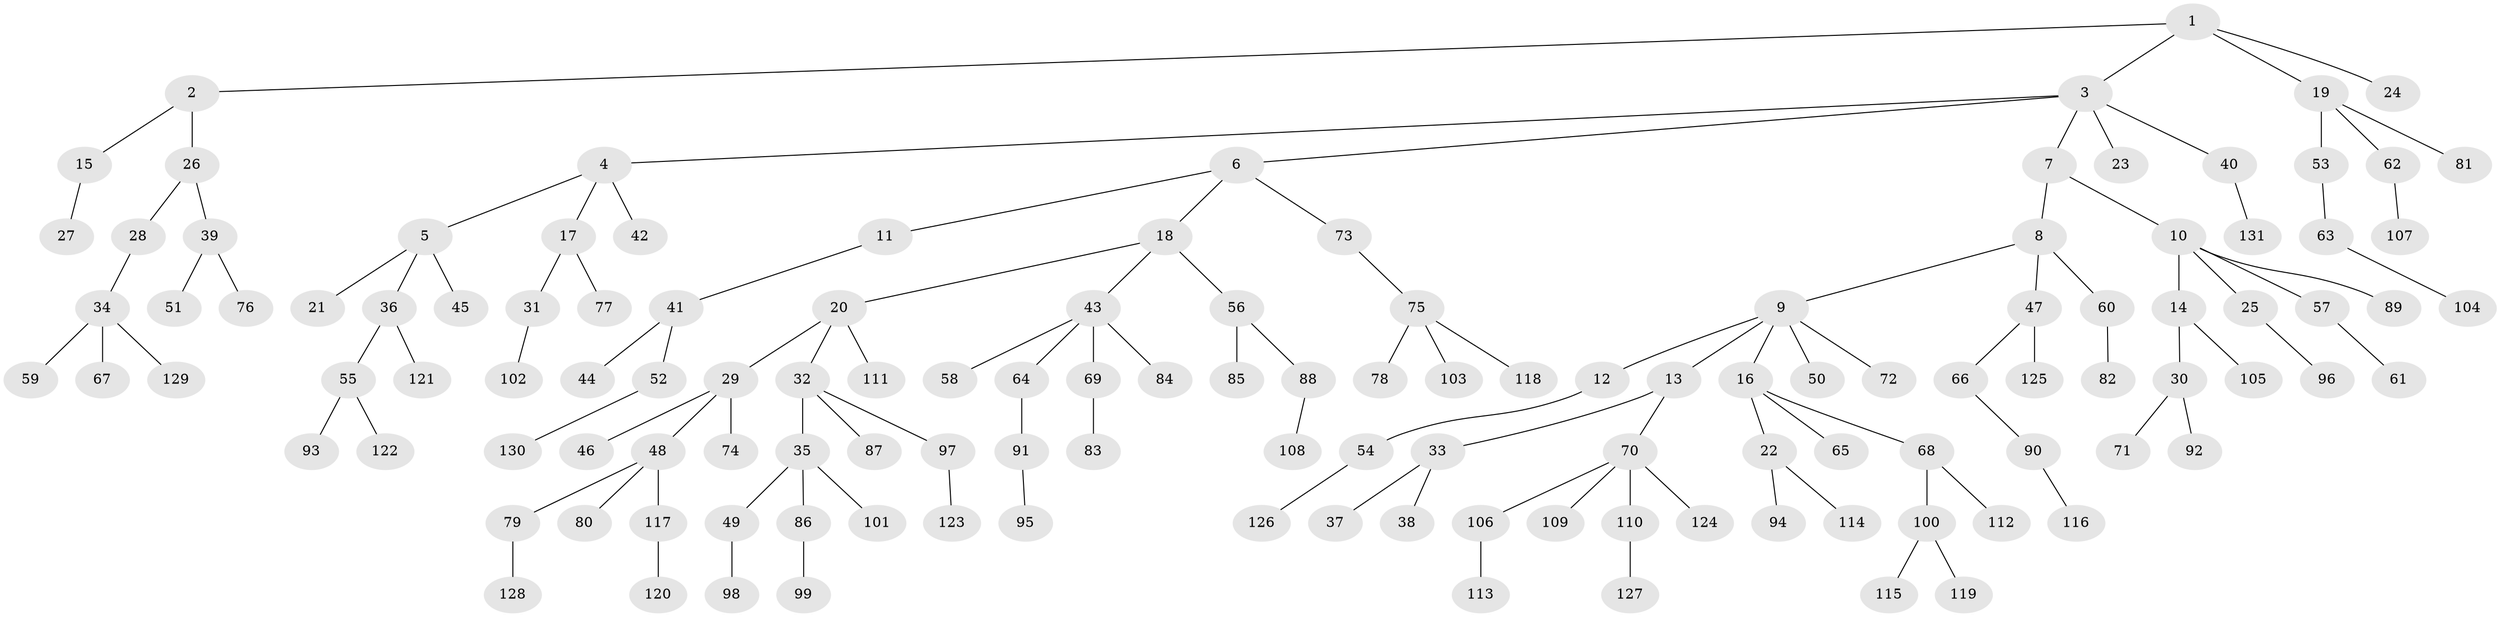 // coarse degree distribution, {6: 0.03076923076923077, 4: 0.06153846153846154, 3: 0.06153846153846154, 7: 0.03076923076923077, 5: 0.046153846153846156, 2: 0.13846153846153847, 1: 0.6307692307692307}
// Generated by graph-tools (version 1.1) at 2025/19/03/04/25 18:19:15]
// undirected, 131 vertices, 130 edges
graph export_dot {
graph [start="1"]
  node [color=gray90,style=filled];
  1;
  2;
  3;
  4;
  5;
  6;
  7;
  8;
  9;
  10;
  11;
  12;
  13;
  14;
  15;
  16;
  17;
  18;
  19;
  20;
  21;
  22;
  23;
  24;
  25;
  26;
  27;
  28;
  29;
  30;
  31;
  32;
  33;
  34;
  35;
  36;
  37;
  38;
  39;
  40;
  41;
  42;
  43;
  44;
  45;
  46;
  47;
  48;
  49;
  50;
  51;
  52;
  53;
  54;
  55;
  56;
  57;
  58;
  59;
  60;
  61;
  62;
  63;
  64;
  65;
  66;
  67;
  68;
  69;
  70;
  71;
  72;
  73;
  74;
  75;
  76;
  77;
  78;
  79;
  80;
  81;
  82;
  83;
  84;
  85;
  86;
  87;
  88;
  89;
  90;
  91;
  92;
  93;
  94;
  95;
  96;
  97;
  98;
  99;
  100;
  101;
  102;
  103;
  104;
  105;
  106;
  107;
  108;
  109;
  110;
  111;
  112;
  113;
  114;
  115;
  116;
  117;
  118;
  119;
  120;
  121;
  122;
  123;
  124;
  125;
  126;
  127;
  128;
  129;
  130;
  131;
  1 -- 2;
  1 -- 3;
  1 -- 19;
  1 -- 24;
  2 -- 15;
  2 -- 26;
  3 -- 4;
  3 -- 6;
  3 -- 7;
  3 -- 23;
  3 -- 40;
  4 -- 5;
  4 -- 17;
  4 -- 42;
  5 -- 21;
  5 -- 36;
  5 -- 45;
  6 -- 11;
  6 -- 18;
  6 -- 73;
  7 -- 8;
  7 -- 10;
  8 -- 9;
  8 -- 47;
  8 -- 60;
  9 -- 12;
  9 -- 13;
  9 -- 16;
  9 -- 50;
  9 -- 72;
  10 -- 14;
  10 -- 25;
  10 -- 57;
  10 -- 89;
  11 -- 41;
  12 -- 54;
  13 -- 33;
  13 -- 70;
  14 -- 30;
  14 -- 105;
  15 -- 27;
  16 -- 22;
  16 -- 65;
  16 -- 68;
  17 -- 31;
  17 -- 77;
  18 -- 20;
  18 -- 43;
  18 -- 56;
  19 -- 53;
  19 -- 62;
  19 -- 81;
  20 -- 29;
  20 -- 32;
  20 -- 111;
  22 -- 94;
  22 -- 114;
  25 -- 96;
  26 -- 28;
  26 -- 39;
  28 -- 34;
  29 -- 46;
  29 -- 48;
  29 -- 74;
  30 -- 71;
  30 -- 92;
  31 -- 102;
  32 -- 35;
  32 -- 87;
  32 -- 97;
  33 -- 37;
  33 -- 38;
  34 -- 59;
  34 -- 67;
  34 -- 129;
  35 -- 49;
  35 -- 86;
  35 -- 101;
  36 -- 55;
  36 -- 121;
  39 -- 51;
  39 -- 76;
  40 -- 131;
  41 -- 44;
  41 -- 52;
  43 -- 58;
  43 -- 64;
  43 -- 69;
  43 -- 84;
  47 -- 66;
  47 -- 125;
  48 -- 79;
  48 -- 80;
  48 -- 117;
  49 -- 98;
  52 -- 130;
  53 -- 63;
  54 -- 126;
  55 -- 93;
  55 -- 122;
  56 -- 85;
  56 -- 88;
  57 -- 61;
  60 -- 82;
  62 -- 107;
  63 -- 104;
  64 -- 91;
  66 -- 90;
  68 -- 100;
  68 -- 112;
  69 -- 83;
  70 -- 106;
  70 -- 109;
  70 -- 110;
  70 -- 124;
  73 -- 75;
  75 -- 78;
  75 -- 103;
  75 -- 118;
  79 -- 128;
  86 -- 99;
  88 -- 108;
  90 -- 116;
  91 -- 95;
  97 -- 123;
  100 -- 115;
  100 -- 119;
  106 -- 113;
  110 -- 127;
  117 -- 120;
}
